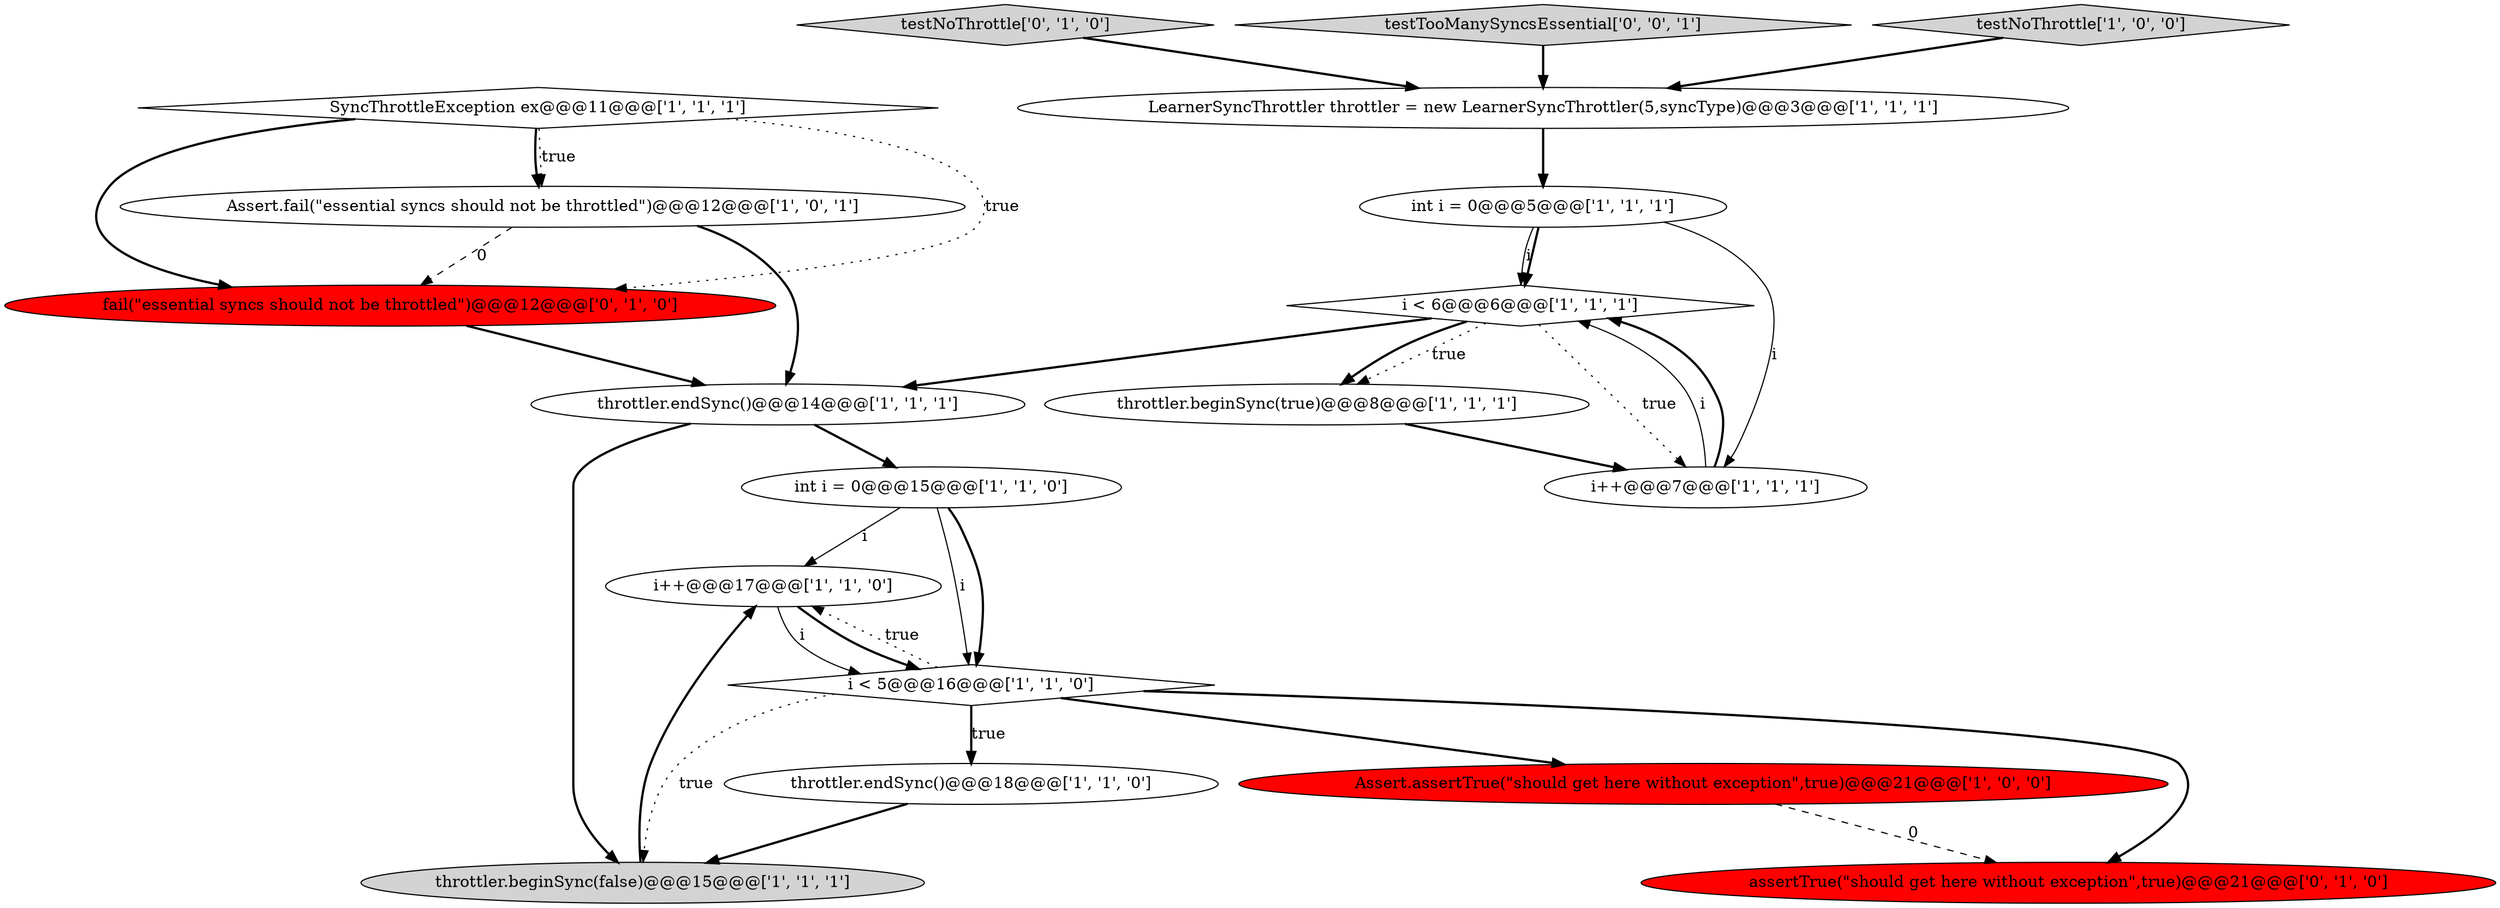 digraph {
12 [style = filled, label = "throttler.endSync()@@@14@@@['1', '1', '1']", fillcolor = white, shape = ellipse image = "AAA0AAABBB1BBB"];
14 [style = filled, label = "i++@@@7@@@['1', '1', '1']", fillcolor = white, shape = ellipse image = "AAA0AAABBB1BBB"];
1 [style = filled, label = "throttler.beginSync(true)@@@8@@@['1', '1', '1']", fillcolor = white, shape = ellipse image = "AAA0AAABBB1BBB"];
3 [style = filled, label = "SyncThrottleException ex@@@11@@@['1', '1', '1']", fillcolor = white, shape = diamond image = "AAA0AAABBB1BBB"];
17 [style = filled, label = "testNoThrottle['0', '1', '0']", fillcolor = lightgray, shape = diamond image = "AAA0AAABBB2BBB"];
2 [style = filled, label = "int i = 0@@@5@@@['1', '1', '1']", fillcolor = white, shape = ellipse image = "AAA0AAABBB1BBB"];
5 [style = filled, label = "Assert.fail(\"essential syncs should not be throttled\")@@@12@@@['1', '0', '1']", fillcolor = white, shape = ellipse image = "AAA0AAABBB1BBB"];
7 [style = filled, label = "throttler.endSync()@@@18@@@['1', '1', '0']", fillcolor = white, shape = ellipse image = "AAA0AAABBB1BBB"];
8 [style = filled, label = "Assert.assertTrue(\"should get here without exception\",true)@@@21@@@['1', '0', '0']", fillcolor = red, shape = ellipse image = "AAA1AAABBB1BBB"];
6 [style = filled, label = "i++@@@17@@@['1', '1', '0']", fillcolor = white, shape = ellipse image = "AAA0AAABBB1BBB"];
11 [style = filled, label = "int i = 0@@@15@@@['1', '1', '0']", fillcolor = white, shape = ellipse image = "AAA0AAABBB1BBB"];
0 [style = filled, label = "LearnerSyncThrottler throttler = new LearnerSyncThrottler(5,syncType)@@@3@@@['1', '1', '1']", fillcolor = white, shape = ellipse image = "AAA0AAABBB1BBB"];
10 [style = filled, label = "throttler.beginSync(false)@@@15@@@['1', '1', '1']", fillcolor = lightgray, shape = ellipse image = "AAA0AAABBB1BBB"];
13 [style = filled, label = "i < 5@@@16@@@['1', '1', '0']", fillcolor = white, shape = diamond image = "AAA0AAABBB1BBB"];
16 [style = filled, label = "fail(\"essential syncs should not be throttled\")@@@12@@@['0', '1', '0']", fillcolor = red, shape = ellipse image = "AAA1AAABBB2BBB"];
18 [style = filled, label = "testTooManySyncsEssential['0', '0', '1']", fillcolor = lightgray, shape = diamond image = "AAA0AAABBB3BBB"];
9 [style = filled, label = "testNoThrottle['1', '0', '0']", fillcolor = lightgray, shape = diamond image = "AAA0AAABBB1BBB"];
15 [style = filled, label = "assertTrue(\"should get here without exception\",true)@@@21@@@['0', '1', '0']", fillcolor = red, shape = ellipse image = "AAA1AAABBB2BBB"];
4 [style = filled, label = "i < 6@@@6@@@['1', '1', '1']", fillcolor = white, shape = diamond image = "AAA0AAABBB1BBB"];
13->6 [style = dotted, label="true"];
11->13 [style = solid, label="i"];
9->0 [style = bold, label=""];
4->1 [style = dotted, label="true"];
7->10 [style = bold, label=""];
8->15 [style = dashed, label="0"];
0->2 [style = bold, label=""];
12->11 [style = bold, label=""];
13->7 [style = dotted, label="true"];
3->16 [style = bold, label=""];
4->14 [style = dotted, label="true"];
13->10 [style = dotted, label="true"];
2->4 [style = bold, label=""];
6->13 [style = solid, label="i"];
10->6 [style = bold, label=""];
5->16 [style = dashed, label="0"];
3->5 [style = bold, label=""];
12->10 [style = bold, label=""];
11->6 [style = solid, label="i"];
17->0 [style = bold, label=""];
3->5 [style = dotted, label="true"];
5->12 [style = bold, label=""];
13->7 [style = bold, label=""];
6->13 [style = bold, label=""];
2->14 [style = solid, label="i"];
11->13 [style = bold, label=""];
2->4 [style = solid, label="i"];
4->12 [style = bold, label=""];
1->14 [style = bold, label=""];
4->1 [style = bold, label=""];
13->15 [style = bold, label=""];
14->4 [style = solid, label="i"];
13->8 [style = bold, label=""];
16->12 [style = bold, label=""];
18->0 [style = bold, label=""];
3->16 [style = dotted, label="true"];
14->4 [style = bold, label=""];
}
